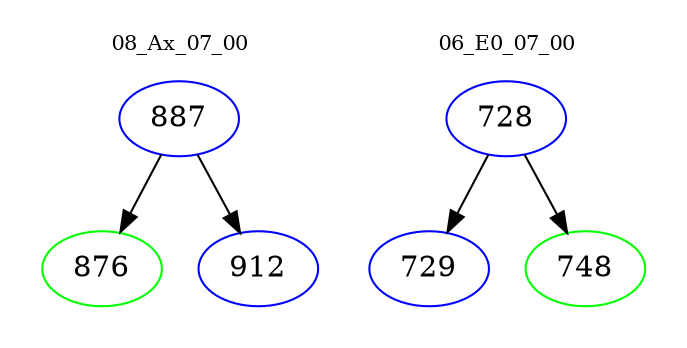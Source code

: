 digraph{
subgraph cluster_0 {
color = white
label = "08_Ax_07_00";
fontsize=10;
T0_887 [label="887", color="blue"]
T0_887 -> T0_876 [color="black"]
T0_876 [label="876", color="green"]
T0_887 -> T0_912 [color="black"]
T0_912 [label="912", color="blue"]
}
subgraph cluster_1 {
color = white
label = "06_E0_07_00";
fontsize=10;
T1_728 [label="728", color="blue"]
T1_728 -> T1_729 [color="black"]
T1_729 [label="729", color="blue"]
T1_728 -> T1_748 [color="black"]
T1_748 [label="748", color="green"]
}
}
